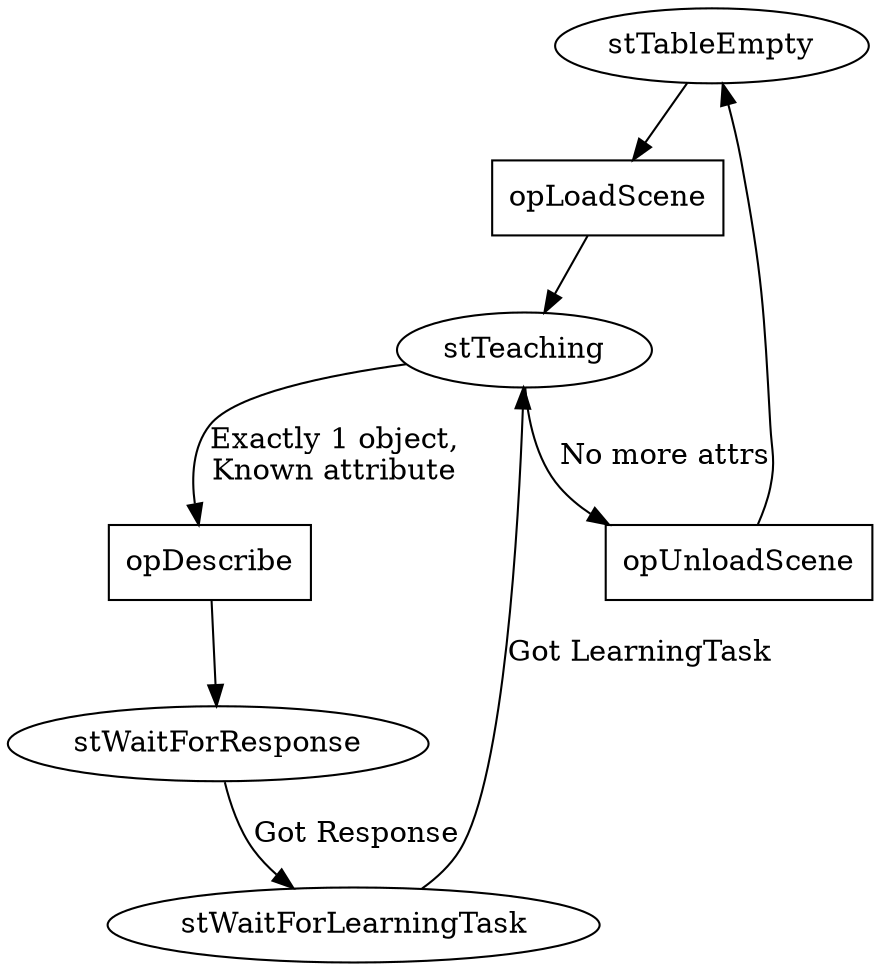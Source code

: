 digraph G {
	graph [layout=dot rankdir=TB]
		// George Year 2 Automated Tutor, simplified version

		// stStart
		stTableEmpty
		opLoadScene [ shape="box" ]
		//stWaitToAppear
		//stObjectOn
		stTeaching
		opDescribe [ shape="box" ]
		//opSayHi    [ shape="box" ]
		stWaitForResponse
		stWaitForLearningTask
		//stEndOfTeaching
		//stWaitToDisappear
		//stTimedOut
		//stUnloadScene
		opUnloadScene [ shape="box" ]
		// stFinished


		// { stStart } -> { stTableEmpty }
		{ stTableEmpty } -> { opLoadScene }
		{ opLoadScene } -> { stTeaching }
		{ stTeaching } -> { opDescribe } [ label="Exactly 1 object,\nKnown attribute" ]
		{ opDescribe } -> { stWaitForResponse } 
		{ stTeaching } -> { opUnloadScene } [ label="No more attrs" ]
		{ stWaitForResponse } -> { stWaitForLearningTask } [ label="Got Response" ]
		{ stWaitForLearningTask } -> { stTeaching } [ label="Got LearningTask" ]
		{ opUnloadScene } -> { stTableEmpty }


}
